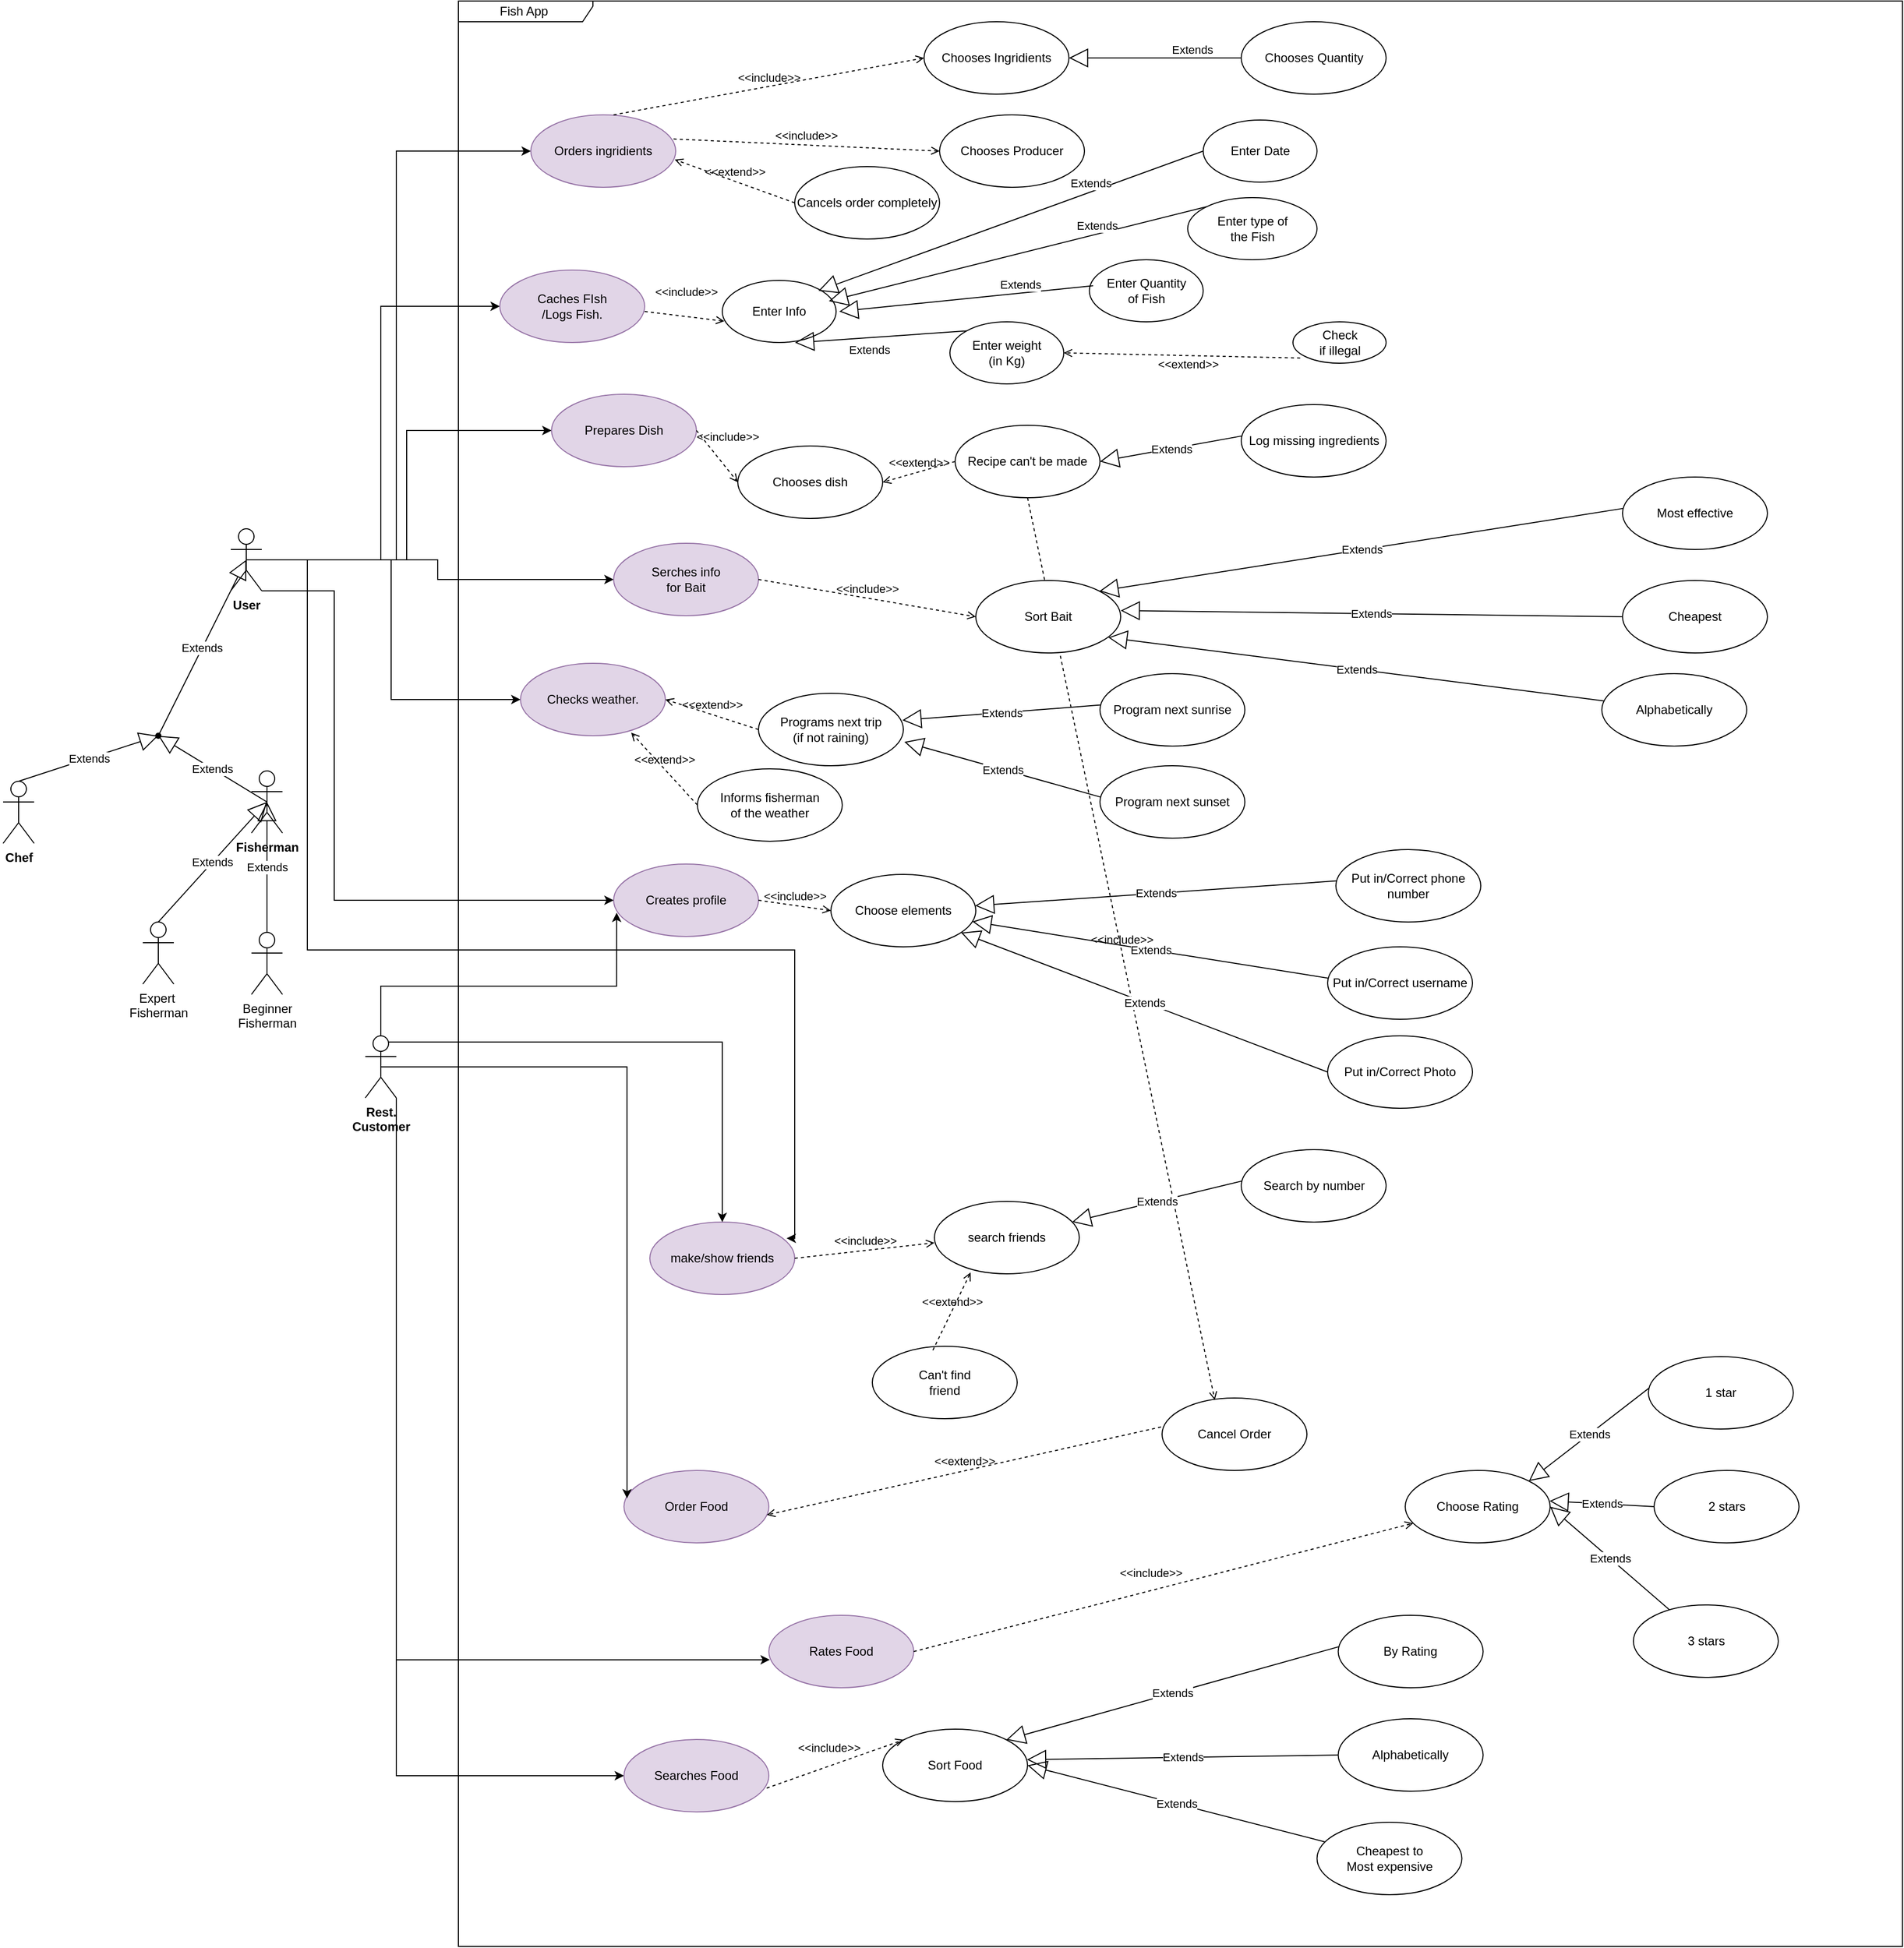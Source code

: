 <mxfile version="26.1.3">
  <diagram name="Page-1" id="aWUXcd9DG55_SVHLmrhw">
    <mxGraphModel dx="2332" dy="1776" grid="1" gridSize="10" guides="1" tooltips="1" connect="1" arrows="1" fold="1" page="1" pageScale="1" pageWidth="850" pageHeight="1100" math="0" shadow="0">
      <root>
        <mxCell id="0" />
        <mxCell id="1" parent="0" />
        <mxCell id="ez_9y8IXUy5wVjMBMklD-14" style="edgeStyle=orthogonalEdgeStyle;rounded=0;orthogonalLoop=1;jettySize=auto;html=1;exitX=0.5;exitY=0.5;exitDx=0;exitDy=0;exitPerimeter=0;entryX=0;entryY=0.5;entryDx=0;entryDy=0;" parent="1" source="ez_9y8IXUy5wVjMBMklD-1" target="ez_9y8IXUy5wVjMBMklD-13" edge="1">
          <mxGeometry relative="1" as="geometry" />
        </mxCell>
        <mxCell id="ez_9y8IXUy5wVjMBMklD-29" style="edgeStyle=orthogonalEdgeStyle;rounded=0;orthogonalLoop=1;jettySize=auto;html=1;exitX=0.5;exitY=0.5;exitDx=0;exitDy=0;exitPerimeter=0;entryX=0;entryY=0.5;entryDx=0;entryDy=0;" parent="1" source="ez_9y8IXUy5wVjMBMklD-1" target="ez_9y8IXUy5wVjMBMklD-28" edge="1">
          <mxGeometry relative="1" as="geometry" />
        </mxCell>
        <mxCell id="ez_9y8IXUy5wVjMBMklD-81" style="edgeStyle=orthogonalEdgeStyle;rounded=0;orthogonalLoop=1;jettySize=auto;html=1;exitX=0.5;exitY=0.5;exitDx=0;exitDy=0;exitPerimeter=0;entryX=0;entryY=0.5;entryDx=0;entryDy=0;" parent="1" source="ez_9y8IXUy5wVjMBMklD-1" target="ez_9y8IXUy5wVjMBMklD-80" edge="1">
          <mxGeometry relative="1" as="geometry" />
        </mxCell>
        <object label="&lt;b&gt;User&lt;/b&gt;" id="ez_9y8IXUy5wVjMBMklD-1">
          <mxCell style="shape=umlActor;verticalLabelPosition=bottom;verticalAlign=top;html=1;outlineConnect=0;movable=1;resizable=1;rotatable=1;deletable=1;editable=1;locked=0;connectable=1;" parent="1" vertex="1">
            <mxGeometry x="-50" y="-10" width="30" height="60" as="geometry" />
          </mxCell>
        </object>
        <mxCell id="ez_9y8IXUy5wVjMBMklD-5" value="Fish App&amp;nbsp;" style="shape=umlFrame;whiteSpace=wrap;html=1;pointerEvents=0;width=130;height=20;" parent="1" vertex="1">
          <mxGeometry x="170" y="-520" width="1395.5" height="1880" as="geometry" />
        </mxCell>
        <mxCell id="ez_9y8IXUy5wVjMBMklD-16" style="edgeStyle=orthogonalEdgeStyle;rounded=0;orthogonalLoop=1;jettySize=auto;html=1;entryX=0;entryY=0.5;entryDx=0;entryDy=0;exitX=0.5;exitY=0.5;exitDx=0;exitDy=0;exitPerimeter=0;" parent="1" source="ez_9y8IXUy5wVjMBMklD-1" target="ez_9y8IXUy5wVjMBMklD-15" edge="1">
          <mxGeometry relative="1" as="geometry">
            <mxPoint x="40" y="280" as="sourcePoint" />
          </mxGeometry>
        </mxCell>
        <mxCell id="ez_9y8IXUy5wVjMBMklD-31" style="edgeStyle=orthogonalEdgeStyle;rounded=0;orthogonalLoop=1;jettySize=auto;html=1;exitX=1;exitY=1;exitDx=0;exitDy=0;exitPerimeter=0;entryX=0;entryY=0.5;entryDx=0;entryDy=0;" parent="1" source="ez_9y8IXUy5wVjMBMklD-8" target="ez_9y8IXUy5wVjMBMklD-30" edge="1">
          <mxGeometry relative="1" as="geometry" />
        </mxCell>
        <object label="&lt;b&gt;Rest.&lt;br&gt;Customer&lt;/b&gt;" id="ez_9y8IXUy5wVjMBMklD-8">
          <mxCell style="shape=umlActor;verticalLabelPosition=bottom;verticalAlign=top;html=1;outlineConnect=0;movable=1;resizable=1;rotatable=1;deletable=1;editable=1;locked=0;connectable=1;" parent="1" vertex="1">
            <mxGeometry x="80" y="480" width="30" height="60" as="geometry" />
          </mxCell>
        </object>
        <mxCell id="ez_9y8IXUy5wVjMBMklD-13" value="Caches FIsh&lt;br&gt;/Logs Fish." style="ellipse;whiteSpace=wrap;html=1;fillColor=#e1d5e7;strokeColor=#9673a6;" parent="1" vertex="1">
          <mxGeometry x="210" y="-260" width="140" height="70" as="geometry" />
        </mxCell>
        <mxCell id="ez_9y8IXUy5wVjMBMklD-15" value="Prepares Dish" style="ellipse;whiteSpace=wrap;html=1;fillColor=#e1d5e7;strokeColor=#9673a6;" parent="1" vertex="1">
          <mxGeometry x="260" y="-140" width="140" height="70" as="geometry" />
        </mxCell>
        <mxCell id="ez_9y8IXUy5wVjMBMklD-17" value="Order Food" style="ellipse;whiteSpace=wrap;html=1;fillColor=#e1d5e7;strokeColor=#9673a6;" parent="1" vertex="1">
          <mxGeometry x="330" y="900" width="140" height="70" as="geometry" />
        </mxCell>
        <mxCell id="ez_9y8IXUy5wVjMBMklD-18" style="edgeStyle=orthogonalEdgeStyle;rounded=0;orthogonalLoop=1;jettySize=auto;html=1;entryX=0.021;entryY=0.386;entryDx=0;entryDy=0;entryPerimeter=0;exitX=0.5;exitY=0.5;exitDx=0;exitDy=0;exitPerimeter=0;" parent="1" source="ez_9y8IXUy5wVjMBMklD-8" target="ez_9y8IXUy5wVjMBMklD-17" edge="1">
          <mxGeometry relative="1" as="geometry" />
        </mxCell>
        <mxCell id="ez_9y8IXUy5wVjMBMklD-20" value="Rates Food" style="ellipse;whiteSpace=wrap;html=1;fillColor=#e1d5e7;strokeColor=#9673a6;" parent="1" vertex="1">
          <mxGeometry x="470" y="1040" width="140" height="70" as="geometry" />
        </mxCell>
        <mxCell id="ez_9y8IXUy5wVjMBMklD-21" style="edgeStyle=orthogonalEdgeStyle;rounded=0;orthogonalLoop=1;jettySize=auto;html=1;exitX=1;exitY=1;exitDx=0;exitDy=0;exitPerimeter=0;entryX=0.007;entryY=0.614;entryDx=0;entryDy=0;entryPerimeter=0;" parent="1" source="ez_9y8IXUy5wVjMBMklD-8" target="ez_9y8IXUy5wVjMBMklD-20" edge="1">
          <mxGeometry relative="1" as="geometry" />
        </mxCell>
        <mxCell id="ez_9y8IXUy5wVjMBMklD-28" value="Checks weather." style="ellipse;whiteSpace=wrap;html=1;fillColor=#e1d5e7;strokeColor=#9673a6;" parent="1" vertex="1">
          <mxGeometry x="230" y="120" width="140" height="70" as="geometry" />
        </mxCell>
        <mxCell id="ez_9y8IXUy5wVjMBMklD-30" value="Searches Food" style="ellipse;whiteSpace=wrap;html=1;fillColor=#e1d5e7;strokeColor=#9673a6;" parent="1" vertex="1">
          <mxGeometry x="330" y="1160" width="140" height="70" as="geometry" />
        </mxCell>
        <mxCell id="ez_9y8IXUy5wVjMBMklD-34" value="Cancel Order" style="ellipse;whiteSpace=wrap;html=1;" parent="1" vertex="1">
          <mxGeometry x="850" y="830" width="140" height="70" as="geometry" />
        </mxCell>
        <mxCell id="ez_9y8IXUy5wVjMBMklD-48" value="By Rating" style="ellipse;whiteSpace=wrap;html=1;" parent="1" vertex="1">
          <mxGeometry x="1020.25" y="1040" width="140" height="70" as="geometry" />
        </mxCell>
        <mxCell id="ez_9y8IXUy5wVjMBMklD-49" value="Alphabetically" style="ellipse;whiteSpace=wrap;html=1;" parent="1" vertex="1">
          <mxGeometry x="1020.25" y="1140" width="140" height="70" as="geometry" />
        </mxCell>
        <mxCell id="ez_9y8IXUy5wVjMBMklD-50" value="Cheapest to&lt;br&gt;Most expensive" style="ellipse;whiteSpace=wrap;html=1;" parent="1" vertex="1">
          <mxGeometry x="999.75" y="1240" width="140" height="70" as="geometry" />
        </mxCell>
        <mxCell id="ez_9y8IXUy5wVjMBMklD-80" value="Serches info&lt;br&gt;for Bait" style="ellipse;whiteSpace=wrap;html=1;fillColor=#e1d5e7;strokeColor=#9673a6;" parent="1" vertex="1">
          <mxGeometry x="320" y="4" width="140" height="70" as="geometry" />
        </mxCell>
        <object label="&lt;b&gt;Chef&lt;/b&gt;" id="ez_9y8IXUy5wVjMBMklD-121">
          <mxCell style="shape=umlActor;verticalLabelPosition=bottom;verticalAlign=top;html=1;outlineConnect=0;movable=1;resizable=1;rotatable=1;deletable=1;editable=1;locked=0;connectable=1;" parent="1" vertex="1">
            <mxGeometry x="-270" y="234" width="30" height="60" as="geometry" />
          </mxCell>
        </object>
        <object label="&lt;b&gt;Fisherman&lt;/b&gt;" id="ez_9y8IXUy5wVjMBMklD-122">
          <mxCell style="shape=umlActor;verticalLabelPosition=bottom;verticalAlign=top;html=1;outlineConnect=0;movable=1;resizable=1;rotatable=1;deletable=1;editable=1;locked=0;connectable=1;" parent="1" vertex="1">
            <mxGeometry x="-30" y="224" width="30" height="60" as="geometry" />
          </mxCell>
        </object>
        <mxCell id="mqHruLJRzrLuczPYelR6-5" value="" style="shape=waypoint;sketch=0;fillStyle=solid;size=6;pointerEvents=1;points=[];fillColor=none;resizable=0;rotatable=0;perimeter=centerPerimeter;snapToPoint=1;" parent="1" vertex="1">
          <mxGeometry x="-130" y="180" width="20" height="20" as="geometry" />
        </mxCell>
        <mxCell id="mqHruLJRzrLuczPYelR6-11" value="Sort Food" style="ellipse;whiteSpace=wrap;html=1;" parent="1" vertex="1">
          <mxGeometry x="580" y="1150" width="140" height="70" as="geometry" />
        </mxCell>
        <mxCell id="mqHruLJRzrLuczPYelR6-15" value="Extends" style="endArrow=block;endSize=16;endFill=0;html=1;rounded=0;exitX=0.5;exitY=0;exitDx=0;exitDy=0;exitPerimeter=0;entryX=0.433;entryY=0.725;entryDx=0;entryDy=0;entryPerimeter=0;" parent="1" source="ez_9y8IXUy5wVjMBMklD-121" target="mqHruLJRzrLuczPYelR6-5" edge="1">
          <mxGeometry width="160" relative="1" as="geometry">
            <mxPoint x="30" y="200" as="sourcePoint" />
            <mxPoint x="190" y="200" as="targetPoint" />
          </mxGeometry>
        </mxCell>
        <mxCell id="mqHruLJRzrLuczPYelR6-16" value="Extends" style="endArrow=block;endSize=16;endFill=0;html=1;rounded=0;exitX=0.5;exitY=0.5;exitDx=0;exitDy=0;exitPerimeter=0;entryX=0.892;entryY=0.558;entryDx=0;entryDy=0;entryPerimeter=0;" parent="1" source="ez_9y8IXUy5wVjMBMklD-122" target="mqHruLJRzrLuczPYelR6-5" edge="1">
          <mxGeometry width="160" relative="1" as="geometry">
            <mxPoint x="-105" y="314" as="sourcePoint" />
            <mxPoint x="-110" y="200" as="targetPoint" />
          </mxGeometry>
        </mxCell>
        <mxCell id="mqHruLJRzrLuczPYelR6-17" value="Extends" style="endArrow=block;endSize=16;endFill=0;html=1;rounded=0;entryX=0.5;entryY=0.5;entryDx=0;entryDy=0;entryPerimeter=0;" parent="1" target="ez_9y8IXUy5wVjMBMklD-1" edge="1">
          <mxGeometry width="160" relative="1" as="geometry">
            <mxPoint x="-120" y="190" as="sourcePoint" />
            <mxPoint x="-100" y="210" as="targetPoint" />
          </mxGeometry>
        </mxCell>
        <mxCell id="mqHruLJRzrLuczPYelR6-19" value="Extends" style="endArrow=block;endSize=16;endFill=0;html=1;rounded=0;entryX=1;entryY=0.5;entryDx=0;entryDy=0;" parent="1" source="ez_9y8IXUy5wVjMBMklD-50" target="mqHruLJRzrLuczPYelR6-11" edge="1">
          <mxGeometry width="160" relative="1" as="geometry">
            <mxPoint x="702.5" y="988" as="sourcePoint" />
            <mxPoint x="697.5" y="874" as="targetPoint" />
          </mxGeometry>
        </mxCell>
        <mxCell id="mqHruLJRzrLuczPYelR6-21" value="Extends" style="endArrow=block;endSize=16;endFill=0;html=1;rounded=0;entryX=0.996;entryY=0.421;entryDx=0;entryDy=0;entryPerimeter=0;exitX=0;exitY=0.5;exitDx=0;exitDy=0;" parent="1" source="ez_9y8IXUy5wVjMBMklD-49" target="mqHruLJRzrLuczPYelR6-11" edge="1">
          <mxGeometry width="160" relative="1" as="geometry">
            <mxPoint x="720" y="914" as="sourcePoint" />
            <mxPoint x="880" y="914" as="targetPoint" />
          </mxGeometry>
        </mxCell>
        <mxCell id="mqHruLJRzrLuczPYelR6-22" value="Extends" style="endArrow=block;endSize=16;endFill=0;html=1;rounded=0;exitX=0.005;exitY=0.433;exitDx=0;exitDy=0;exitPerimeter=0;entryX=1;entryY=0;entryDx=0;entryDy=0;" parent="1" source="ez_9y8IXUy5wVjMBMklD-48" target="mqHruLJRzrLuczPYelR6-11" edge="1">
          <mxGeometry width="160" relative="1" as="geometry">
            <mxPoint x="720" y="894" as="sourcePoint" />
            <mxPoint x="880" y="894" as="targetPoint" />
          </mxGeometry>
        </mxCell>
        <mxCell id="mqHruLJRzrLuczPYelR6-26" value="&amp;lt;&amp;lt;include&amp;gt;&amp;gt;" style="html=1;verticalAlign=bottom;labelBackgroundColor=none;endArrow=open;endFill=0;dashed=1;rounded=0;entryX=0;entryY=0;entryDx=0;entryDy=0;exitX=0.985;exitY=0.671;exitDx=0;exitDy=0;exitPerimeter=0;" parent="1" source="ez_9y8IXUy5wVjMBMklD-30" target="mqHruLJRzrLuczPYelR6-11" edge="1">
          <mxGeometry x="-0.044" y="8" width="160" relative="1" as="geometry">
            <mxPoint x="390" y="834" as="sourcePoint" />
            <mxPoint x="550" y="834" as="targetPoint" />
            <mxPoint as="offset" />
          </mxGeometry>
        </mxCell>
        <mxCell id="mqHruLJRzrLuczPYelR6-28" value="1 star" style="ellipse;whiteSpace=wrap;html=1;" parent="1" vertex="1">
          <mxGeometry x="1320" y="790" width="140" height="70" as="geometry" />
        </mxCell>
        <mxCell id="mqHruLJRzrLuczPYelR6-29" value="2 stars" style="ellipse;whiteSpace=wrap;html=1;" parent="1" vertex="1">
          <mxGeometry x="1325.5" y="900" width="140" height="70" as="geometry" />
        </mxCell>
        <mxCell id="mqHruLJRzrLuczPYelR6-30" value="3 stars" style="ellipse;whiteSpace=wrap;html=1;" parent="1" vertex="1">
          <mxGeometry x="1305.5" y="1030" width="140" height="70" as="geometry" />
        </mxCell>
        <mxCell id="mqHruLJRzrLuczPYelR6-31" value="Choose Rating" style="ellipse;whiteSpace=wrap;html=1;" parent="1" vertex="1">
          <mxGeometry x="1085" y="900" width="140" height="70" as="geometry" />
        </mxCell>
        <mxCell id="mqHruLJRzrLuczPYelR6-32" value="Extends" style="endArrow=block;endSize=16;endFill=0;html=1;rounded=0;entryX=1;entryY=0.5;entryDx=0;entryDy=0;" parent="1" source="mqHruLJRzrLuczPYelR6-30" target="mqHruLJRzrLuczPYelR6-31" edge="1">
          <mxGeometry width="160" relative="1" as="geometry">
            <mxPoint x="1207.5" y="1074" as="sourcePoint" />
            <mxPoint x="1202.5" y="960" as="targetPoint" />
          </mxGeometry>
        </mxCell>
        <mxCell id="mqHruLJRzrLuczPYelR6-33" value="Extends" style="endArrow=block;endSize=16;endFill=0;html=1;rounded=0;entryX=0.996;entryY=0.421;entryDx=0;entryDy=0;entryPerimeter=0;exitX=0;exitY=0.5;exitDx=0;exitDy=0;" parent="1" source="mqHruLJRzrLuczPYelR6-29" target="mqHruLJRzrLuczPYelR6-31" edge="1">
          <mxGeometry width="160" relative="1" as="geometry">
            <mxPoint x="1225" y="1000" as="sourcePoint" />
            <mxPoint x="1385" y="1000" as="targetPoint" />
          </mxGeometry>
        </mxCell>
        <mxCell id="mqHruLJRzrLuczPYelR6-34" value="Extends" style="endArrow=block;endSize=16;endFill=0;html=1;rounded=0;exitX=0.005;exitY=0.433;exitDx=0;exitDy=0;exitPerimeter=0;entryX=1;entryY=0;entryDx=0;entryDy=0;" parent="1" source="mqHruLJRzrLuczPYelR6-28" target="mqHruLJRzrLuczPYelR6-31" edge="1">
          <mxGeometry width="160" relative="1" as="geometry">
            <mxPoint x="1270" y="704" as="sourcePoint" />
            <mxPoint x="1430" y="704" as="targetPoint" />
          </mxGeometry>
        </mxCell>
        <mxCell id="mqHruLJRzrLuczPYelR6-36" value="&amp;lt;&amp;lt;include&amp;gt;&amp;gt;" style="html=1;verticalAlign=bottom;labelBackgroundColor=none;endArrow=open;endFill=0;dashed=1;rounded=0;exitX=1;exitY=0.5;exitDx=0;exitDy=0;" parent="1" source="ez_9y8IXUy5wVjMBMklD-20" target="mqHruLJRzrLuczPYelR6-31" edge="1">
          <mxGeometry x="-0.044" y="8" width="160" relative="1" as="geometry">
            <mxPoint x="1010" y="644" as="sourcePoint" />
            <mxPoint x="1153" y="727" as="targetPoint" />
            <mxPoint as="offset" />
          </mxGeometry>
        </mxCell>
        <mxCell id="mqHruLJRzrLuczPYelR6-37" value="&amp;lt;&amp;lt;extend&amp;gt;&amp;gt;" style="html=1;verticalAlign=bottom;labelBackgroundColor=none;endArrow=open;endFill=0;dashed=1;rounded=0;exitX=-0.007;exitY=0.4;exitDx=0;exitDy=0;exitPerimeter=0;entryX=0.986;entryY=0.614;entryDx=0;entryDy=0;entryPerimeter=0;" parent="1" source="ez_9y8IXUy5wVjMBMklD-34" target="ez_9y8IXUy5wVjMBMklD-17" edge="1">
          <mxGeometry width="160" relative="1" as="geometry">
            <mxPoint x="460" y="558.5" as="sourcePoint" />
            <mxPoint x="620" y="558.5" as="targetPoint" />
          </mxGeometry>
        </mxCell>
        <mxCell id="mqHruLJRzrLuczPYelR6-39" value="Recipe can&#39;t be made" style="ellipse;whiteSpace=wrap;html=1;" parent="1" vertex="1">
          <mxGeometry x="650" y="-110" width="140" height="70" as="geometry" />
        </mxCell>
        <mxCell id="mqHruLJRzrLuczPYelR6-40" value="&amp;lt;&amp;lt;extend&amp;gt;&amp;gt;" style="html=1;verticalAlign=bottom;labelBackgroundColor=none;endArrow=open;endFill=0;dashed=1;rounded=0;entryX=1;entryY=0.5;entryDx=0;entryDy=0;exitX=0;exitY=0.5;exitDx=0;exitDy=0;" parent="1" source="mqHruLJRzrLuczPYelR6-39" target="Aiw2MCmzA_RACeRGijV2-4" edge="1">
          <mxGeometry width="160" relative="1" as="geometry">
            <mxPoint x="580.5" y="430" as="sourcePoint" />
            <mxPoint x="470.5" y="250" as="targetPoint" />
          </mxGeometry>
        </mxCell>
        <mxCell id="mqHruLJRzrLuczPYelR6-41" value="Log missing ingredients " style="ellipse;whiteSpace=wrap;html=1;" parent="1" vertex="1">
          <mxGeometry x="926.5" y="-130" width="140" height="70" as="geometry" />
        </mxCell>
        <mxCell id="mqHruLJRzrLuczPYelR6-42" value="Extends" style="endArrow=block;endSize=16;endFill=0;html=1;rounded=0;exitX=0.005;exitY=0.433;exitDx=0;exitDy=0;exitPerimeter=0;entryX=1;entryY=0.5;entryDx=0;entryDy=0;" parent="1" source="mqHruLJRzrLuczPYelR6-41" target="mqHruLJRzrLuczPYelR6-39" edge="1">
          <mxGeometry width="160" relative="1" as="geometry">
            <mxPoint x="731" y="464" as="sourcePoint" />
            <mxPoint x="710" y="394" as="targetPoint" />
          </mxGeometry>
        </mxCell>
        <mxCell id="mqHruLJRzrLuczPYelR6-43" value="&amp;lt;&amp;lt;include&amp;gt;&amp;gt;" style="html=1;verticalAlign=bottom;labelBackgroundColor=none;endArrow=open;endFill=0;dashed=1;rounded=0;exitX=0.5;exitY=1;exitDx=0;exitDy=0;entryX=0.364;entryY=0.029;entryDx=0;entryDy=0;entryPerimeter=0;" parent="1" source="mqHruLJRzrLuczPYelR6-39" target="ez_9y8IXUy5wVjMBMklD-34" edge="1">
          <mxGeometry width="160" relative="1" as="geometry">
            <mxPoint x="510" y="460" as="sourcePoint" />
            <mxPoint x="670" y="460" as="targetPoint" />
          </mxGeometry>
        </mxCell>
        <mxCell id="mqHruLJRzrLuczPYelR6-44" value="Most effective" style="ellipse;whiteSpace=wrap;html=1;" parent="1" vertex="1">
          <mxGeometry x="1295" y="-60" width="140" height="70" as="geometry" />
        </mxCell>
        <mxCell id="mqHruLJRzrLuczPYelR6-45" value="Cheapest" style="ellipse;whiteSpace=wrap;html=1;" parent="1" vertex="1">
          <mxGeometry x="1295" y="40" width="140" height="70" as="geometry" />
        </mxCell>
        <mxCell id="mqHruLJRzrLuczPYelR6-46" value="Alphabetically" style="ellipse;whiteSpace=wrap;html=1;" parent="1" vertex="1">
          <mxGeometry x="1275" y="130" width="140" height="70" as="geometry" />
        </mxCell>
        <mxCell id="mqHruLJRzrLuczPYelR6-47" value="Sort Bait" style="ellipse;whiteSpace=wrap;html=1;" parent="1" vertex="1">
          <mxGeometry x="670" y="40" width="140" height="70" as="geometry" />
        </mxCell>
        <mxCell id="mqHruLJRzrLuczPYelR6-48" value="Extends" style="endArrow=block;endSize=16;endFill=0;html=1;rounded=0;entryX=0.914;entryY=0.786;entryDx=0;entryDy=0;entryPerimeter=0;" parent="1" source="mqHruLJRzrLuczPYelR6-46" target="mqHruLJRzrLuczPYelR6-47" edge="1">
          <mxGeometry width="160" relative="1" as="geometry">
            <mxPoint x="992.5" y="278" as="sourcePoint" />
            <mxPoint x="987.5" y="164" as="targetPoint" />
          </mxGeometry>
        </mxCell>
        <mxCell id="mqHruLJRzrLuczPYelR6-49" value="Extends" style="endArrow=block;endSize=16;endFill=0;html=1;rounded=0;entryX=0.996;entryY=0.421;entryDx=0;entryDy=0;entryPerimeter=0;exitX=0;exitY=0.5;exitDx=0;exitDy=0;" parent="1" source="mqHruLJRzrLuczPYelR6-45" target="mqHruLJRzrLuczPYelR6-47" edge="1">
          <mxGeometry width="160" relative="1" as="geometry">
            <mxPoint x="1010" y="204" as="sourcePoint" />
            <mxPoint x="1170" y="204" as="targetPoint" />
            <Array as="points">
              <mxPoint x="810" y="69" />
            </Array>
          </mxGeometry>
        </mxCell>
        <mxCell id="mqHruLJRzrLuczPYelR6-50" value="Extends" style="endArrow=block;endSize=16;endFill=0;html=1;rounded=0;exitX=0.005;exitY=0.433;exitDx=0;exitDy=0;exitPerimeter=0;entryX=1;entryY=0;entryDx=0;entryDy=0;" parent="1" source="mqHruLJRzrLuczPYelR6-44" target="mqHruLJRzrLuczPYelR6-47" edge="1">
          <mxGeometry width="160" relative="1" as="geometry">
            <mxPoint x="1010" y="184" as="sourcePoint" />
            <mxPoint x="1170" y="184" as="targetPoint" />
            <Array as="points" />
          </mxGeometry>
        </mxCell>
        <mxCell id="mqHruLJRzrLuczPYelR6-51" value="&amp;lt;&amp;lt;include&amp;gt;&amp;gt;" style="html=1;verticalAlign=bottom;labelBackgroundColor=none;endArrow=open;endFill=0;dashed=1;rounded=0;exitX=1;exitY=0.5;exitDx=0;exitDy=0;entryX=0;entryY=0.5;entryDx=0;entryDy=0;" parent="1" source="ez_9y8IXUy5wVjMBMklD-80" target="mqHruLJRzrLuczPYelR6-47" edge="1">
          <mxGeometry width="160" relative="1" as="geometry">
            <mxPoint x="830" y="230" as="sourcePoint" />
            <mxPoint x="990" y="230" as="targetPoint" />
          </mxGeometry>
        </mxCell>
        <mxCell id="mqHruLJRzrLuczPYelR6-53" value="&lt;div&gt;Expert&amp;nbsp;&lt;/div&gt;&lt;div&gt;Fisherman&lt;/div&gt;" style="shape=umlActor;verticalLabelPosition=bottom;verticalAlign=top;html=1;" parent="1" vertex="1">
          <mxGeometry x="-135" y="370" width="30" height="60" as="geometry" />
        </mxCell>
        <mxCell id="mqHruLJRzrLuczPYelR6-54" value="&lt;div&gt;Beginner&lt;/div&gt;&lt;div&gt;Fisherman&lt;/div&gt;" style="shape=umlActor;verticalLabelPosition=bottom;verticalAlign=top;html=1;" parent="1" vertex="1">
          <mxGeometry x="-30" y="380" width="30" height="60" as="geometry" />
        </mxCell>
        <mxCell id="mqHruLJRzrLuczPYelR6-57" value="Extends" style="endArrow=block;endSize=16;endFill=0;html=1;rounded=0;exitX=0.5;exitY=0;exitDx=0;exitDy=0;exitPerimeter=0;entryX=0.5;entryY=0.5;entryDx=0;entryDy=0;entryPerimeter=0;" parent="1" source="mqHruLJRzrLuczPYelR6-53" target="ez_9y8IXUy5wVjMBMklD-122" edge="1">
          <mxGeometry width="160" relative="1" as="geometry">
            <mxPoint x="842" y="324" as="sourcePoint" />
            <mxPoint x="760" y="295" as="targetPoint" />
          </mxGeometry>
        </mxCell>
        <mxCell id="mqHruLJRzrLuczPYelR6-58" value="Extends" style="endArrow=block;endSize=16;endFill=0;html=1;rounded=0;exitX=0.5;exitY=0;exitDx=0;exitDy=0;exitPerimeter=0;entryX=0.5;entryY=0.5;entryDx=0;entryDy=0;entryPerimeter=0;" parent="1" source="mqHruLJRzrLuczPYelR6-54" target="ez_9y8IXUy5wVjMBMklD-122" edge="1">
          <mxGeometry width="160" relative="1" as="geometry">
            <mxPoint x="-110" y="380" as="sourcePoint" />
            <mxPoint x="-5" y="264" as="targetPoint" />
          </mxGeometry>
        </mxCell>
        <mxCell id="mqHruLJRzrLuczPYelR6-60" value="&lt;div&gt;Creates profile&lt;/div&gt;" style="ellipse;whiteSpace=wrap;html=1;fillColor=#e1d5e7;strokeColor=#9673a6;" parent="1" vertex="1">
          <mxGeometry x="320" y="314" width="140" height="70" as="geometry" />
        </mxCell>
        <mxCell id="mqHruLJRzrLuczPYelR6-61" style="edgeStyle=orthogonalEdgeStyle;rounded=0;orthogonalLoop=1;jettySize=auto;html=1;entryX=0;entryY=0.5;entryDx=0;entryDy=0;exitX=1;exitY=1;exitDx=0;exitDy=0;exitPerimeter=0;" parent="1" source="ez_9y8IXUy5wVjMBMklD-1" target="mqHruLJRzrLuczPYelR6-60" edge="1">
          <mxGeometry relative="1" as="geometry">
            <mxPoint x="-25" y="30" as="sourcePoint" />
            <mxPoint x="320" y="295" as="targetPoint" />
            <Array as="points">
              <mxPoint x="50" y="50" />
              <mxPoint x="50" y="349" />
            </Array>
          </mxGeometry>
        </mxCell>
        <mxCell id="mqHruLJRzrLuczPYelR6-62" style="edgeStyle=orthogonalEdgeStyle;rounded=0;orthogonalLoop=1;jettySize=auto;html=1;entryX=0.021;entryY=0.671;entryDx=0;entryDy=0;exitX=0.5;exitY=0;exitDx=0;exitDy=0;exitPerimeter=0;entryPerimeter=0;fontStyle=1" parent="1" source="ez_9y8IXUy5wVjMBMklD-8" target="mqHruLJRzrLuczPYelR6-60" edge="1">
          <mxGeometry relative="1" as="geometry">
            <mxPoint x="140" y="380" as="sourcePoint" />
            <mxPoint x="330" y="305" as="targetPoint" />
          </mxGeometry>
        </mxCell>
        <mxCell id="mqHruLJRzrLuczPYelR6-63" value="Put in/Correct username" style="ellipse;whiteSpace=wrap;html=1;" parent="1" vertex="1">
          <mxGeometry x="1010" y="394" width="140" height="70" as="geometry" />
        </mxCell>
        <mxCell id="mqHruLJRzrLuczPYelR6-64" value="Put in/Correct Photo" style="ellipse;whiteSpace=wrap;html=1;" parent="1" vertex="1">
          <mxGeometry x="1010" y="480" width="140" height="70" as="geometry" />
        </mxCell>
        <mxCell id="mqHruLJRzrLuczPYelR6-65" value="Extends" style="endArrow=block;endSize=16;endFill=0;html=1;rounded=0;exitX=0;exitY=0.5;exitDx=0;exitDy=0;" parent="1" source="mqHruLJRzrLuczPYelR6-64" target="mqHruLJRzrLuczPYelR6-68" edge="1">
          <mxGeometry width="160" relative="1" as="geometry">
            <mxPoint x="771.5" y="534" as="sourcePoint" />
            <mxPoint x="801" y="474" as="targetPoint" />
          </mxGeometry>
        </mxCell>
        <mxCell id="mqHruLJRzrLuczPYelR6-66" value="Extends" style="endArrow=block;endSize=16;endFill=0;html=1;rounded=0;exitX=0.005;exitY=0.433;exitDx=0;exitDy=0;exitPerimeter=0;" parent="1" source="mqHruLJRzrLuczPYelR6-63" target="mqHruLJRzrLuczPYelR6-68" edge="1">
          <mxGeometry width="160" relative="1" as="geometry">
            <mxPoint x="500.75" y="544" as="sourcePoint" />
            <mxPoint x="810.5" y="384" as="targetPoint" />
          </mxGeometry>
        </mxCell>
        <mxCell id="mqHruLJRzrLuczPYelR6-68" value="Choose elements" style="ellipse;whiteSpace=wrap;html=1;" parent="1" vertex="1">
          <mxGeometry x="530" y="324" width="140" height="70" as="geometry" />
        </mxCell>
        <mxCell id="mqHruLJRzrLuczPYelR6-69" value="&amp;lt;&amp;lt;include&amp;gt;&amp;gt;" style="html=1;verticalAlign=bottom;labelBackgroundColor=none;endArrow=open;endFill=0;dashed=1;rounded=0;exitX=1;exitY=0.5;exitDx=0;exitDy=0;entryX=0;entryY=0.5;entryDx=0;entryDy=0;" parent="1" source="mqHruLJRzrLuczPYelR6-60" target="mqHruLJRzrLuczPYelR6-68" edge="1">
          <mxGeometry width="160" relative="1" as="geometry">
            <mxPoint x="400" y="394" as="sourcePoint" />
            <mxPoint x="560" y="394" as="targetPoint" />
          </mxGeometry>
        </mxCell>
        <mxCell id="mqHruLJRzrLuczPYelR6-70" value="Put in/Correct phone number" style="ellipse;whiteSpace=wrap;html=1;" parent="1" vertex="1">
          <mxGeometry x="1018" y="300" width="140" height="70" as="geometry" />
        </mxCell>
        <mxCell id="mqHruLJRzrLuczPYelR6-71" value="Extends" style="endArrow=block;endSize=16;endFill=0;html=1;rounded=0;exitX=0.005;exitY=0.433;exitDx=0;exitDy=0;exitPerimeter=0;" parent="1" source="mqHruLJRzrLuczPYelR6-70" target="mqHruLJRzrLuczPYelR6-68" edge="1">
          <mxGeometry width="160" relative="1" as="geometry">
            <mxPoint x="500.75" y="330" as="sourcePoint" />
            <mxPoint x="670" y="146" as="targetPoint" />
          </mxGeometry>
        </mxCell>
        <mxCell id="d70hiehiens7spyheg7w-2" value="&lt;div&gt;Programs next trip&lt;/div&gt;&lt;div&gt;(if not raining)&lt;/div&gt;" style="ellipse;whiteSpace=wrap;html=1;" parent="1" vertex="1">
          <mxGeometry x="460" y="149" width="140" height="70" as="geometry" />
        </mxCell>
        <mxCell id="d70hiehiens7spyheg7w-3" value="&amp;lt;&amp;lt;extend&amp;gt;&amp;gt;" style="html=1;verticalAlign=bottom;labelBackgroundColor=none;endArrow=open;endFill=0;dashed=1;rounded=0;exitX=0;exitY=0.5;exitDx=0;exitDy=0;entryX=1;entryY=0.5;entryDx=0;entryDy=0;" parent="1" source="d70hiehiens7spyheg7w-2" target="ez_9y8IXUy5wVjMBMklD-28" edge="1">
          <mxGeometry width="160" relative="1" as="geometry">
            <mxPoint x="550" y="300" as="sourcePoint" />
            <mxPoint x="710" y="300" as="targetPoint" />
          </mxGeometry>
        </mxCell>
        <mxCell id="d70hiehiens7spyheg7w-4" value="Program next sunset" style="ellipse;whiteSpace=wrap;html=1;" parent="1" vertex="1">
          <mxGeometry x="790" y="219" width="140" height="70" as="geometry" />
        </mxCell>
        <mxCell id="d70hiehiens7spyheg7w-5" value="Extends" style="endArrow=block;endSize=16;endFill=0;html=1;rounded=0;exitX=0.005;exitY=0.433;exitDx=0;exitDy=0;exitPerimeter=0;entryX=1.007;entryY=0.671;entryDx=0;entryDy=0;entryPerimeter=0;" parent="1" source="d70hiehiens7spyheg7w-4" target="d70hiehiens7spyheg7w-2" edge="1">
          <mxGeometry width="160" relative="1" as="geometry">
            <mxPoint x="449.75" y="364" as="sourcePoint" />
            <mxPoint x="618" y="184" as="targetPoint" />
          </mxGeometry>
        </mxCell>
        <mxCell id="d70hiehiens7spyheg7w-6" value="Program next sunrise" style="ellipse;whiteSpace=wrap;html=1;" parent="1" vertex="1">
          <mxGeometry x="790" y="130" width="140" height="70" as="geometry" />
        </mxCell>
        <mxCell id="d70hiehiens7spyheg7w-7" value="Extends" style="endArrow=block;endSize=16;endFill=0;html=1;rounded=0;exitX=0.005;exitY=0.433;exitDx=0;exitDy=0;exitPerimeter=0;entryX=0.993;entryY=0.371;entryDx=0;entryDy=0;entryPerimeter=0;" parent="1" source="d70hiehiens7spyheg7w-6" target="d70hiehiens7spyheg7w-2" edge="1">
          <mxGeometry width="160" relative="1" as="geometry">
            <mxPoint x="449.75" y="150" as="sourcePoint" />
            <mxPoint x="611" y="163" as="targetPoint" />
          </mxGeometry>
        </mxCell>
        <mxCell id="d70hiehiens7spyheg7w-8" value="&lt;div&gt;Informs fisherman&lt;/div&gt;&lt;div&gt;of the weather&lt;/div&gt;" style="ellipse;whiteSpace=wrap;html=1;" parent="1" vertex="1">
          <mxGeometry x="400.96" y="221.97" width="140" height="70" as="geometry" />
        </mxCell>
        <mxCell id="d70hiehiens7spyheg7w-9" value="&amp;lt;&amp;lt;extend&amp;gt;&amp;gt;" style="html=1;verticalAlign=bottom;labelBackgroundColor=none;endArrow=open;endFill=0;dashed=1;rounded=0;exitX=0;exitY=0.5;exitDx=0;exitDy=0;entryX=0.764;entryY=0.957;entryDx=0;entryDy=0;entryPerimeter=0;" parent="1" source="d70hiehiens7spyheg7w-8" target="ez_9y8IXUy5wVjMBMklD-28" edge="1">
          <mxGeometry width="160" relative="1" as="geometry">
            <mxPoint x="490.96" y="372.97" as="sourcePoint" />
            <mxPoint x="320.0" y="180.0" as="targetPoint" />
          </mxGeometry>
        </mxCell>
        <mxCell id="d70hiehiens7spyheg7w-11" value="make/show friends" style="ellipse;whiteSpace=wrap;html=1;fillColor=#e1d5e7;strokeColor=#9673a6;" parent="1" vertex="1">
          <mxGeometry x="355" y="660" width="140" height="70" as="geometry" />
        </mxCell>
        <mxCell id="d70hiehiens7spyheg7w-13" value="&amp;lt;&amp;lt;include&amp;gt;&amp;gt;" style="html=1;verticalAlign=bottom;labelBackgroundColor=none;endArrow=open;endFill=0;dashed=1;rounded=0;exitX=1;exitY=0.5;exitDx=0;exitDy=0;" parent="1" source="d70hiehiens7spyheg7w-11" edge="1">
          <mxGeometry width="160" relative="1" as="geometry">
            <mxPoint x="470" y="680" as="sourcePoint" />
            <mxPoint x="630" y="680" as="targetPoint" />
          </mxGeometry>
        </mxCell>
        <mxCell id="d70hiehiens7spyheg7w-14" value="search friends" style="ellipse;whiteSpace=wrap;html=1;" parent="1" vertex="1">
          <mxGeometry x="630" y="640" width="140" height="70" as="geometry" />
        </mxCell>
        <mxCell id="d70hiehiens7spyheg7w-15" style="edgeStyle=orthogonalEdgeStyle;rounded=0;orthogonalLoop=1;jettySize=auto;html=1;entryX=0.5;entryY=0;entryDx=0;entryDy=0;exitX=0.75;exitY=0.1;exitDx=0;exitDy=0;exitPerimeter=0;" parent="1" source="ez_9y8IXUy5wVjMBMklD-8" target="d70hiehiens7spyheg7w-11" edge="1">
          <mxGeometry relative="1" as="geometry">
            <mxPoint x="175.75" y="490" as="sourcePoint" />
            <mxPoint x="423.75" y="932" as="targetPoint" />
          </mxGeometry>
        </mxCell>
        <mxCell id="d70hiehiens7spyheg7w-16" value="Search by number" style="ellipse;whiteSpace=wrap;html=1;" parent="1" vertex="1">
          <mxGeometry x="926.5" y="590" width="140" height="70" as="geometry" />
        </mxCell>
        <mxCell id="d70hiehiens7spyheg7w-19" value="Extends" style="endArrow=block;endSize=16;endFill=0;html=1;rounded=0;exitX=0.005;exitY=0.433;exitDx=0;exitDy=0;exitPerimeter=0;" parent="1" source="d70hiehiens7spyheg7w-16" target="d70hiehiens7spyheg7w-14" edge="1">
          <mxGeometry width="160" relative="1" as="geometry">
            <mxPoint x="876.5" y="504" as="sourcePoint" />
            <mxPoint x="810.5" y="710" as="targetPoint" />
          </mxGeometry>
        </mxCell>
        <mxCell id="d70hiehiens7spyheg7w-20" value="&lt;div&gt;Can&#39;t find &lt;br&gt;&lt;/div&gt;&lt;div&gt;friend&lt;/div&gt;" style="ellipse;whiteSpace=wrap;html=1;" parent="1" vertex="1">
          <mxGeometry x="570" y="780" width="140" height="70" as="geometry" />
        </mxCell>
        <mxCell id="d70hiehiens7spyheg7w-21" value="&amp;lt;&amp;lt;extend&amp;gt;&amp;gt;" style="html=1;verticalAlign=bottom;labelBackgroundColor=none;endArrow=open;endFill=0;dashed=1;rounded=0;exitX=0.418;exitY=0.055;exitDx=0;exitDy=0;exitPerimeter=0;entryX=0.25;entryY=0.98;entryDx=0;entryDy=0;entryPerimeter=0;" parent="1" source="d70hiehiens7spyheg7w-20" target="d70hiehiens7spyheg7w-14" edge="1">
          <mxGeometry width="160" relative="1" as="geometry">
            <mxPoint x="520" y="720" as="sourcePoint" />
            <mxPoint x="680" y="720" as="targetPoint" />
          </mxGeometry>
        </mxCell>
        <mxCell id="d70hiehiens7spyheg7w-22" style="edgeStyle=orthogonalEdgeStyle;rounded=0;orthogonalLoop=1;jettySize=auto;html=1;exitX=0.5;exitY=0.5;exitDx=0;exitDy=0;exitPerimeter=0;entryX=0;entryY=0.5;entryDx=0;entryDy=0;" parent="1" source="ez_9y8IXUy5wVjMBMklD-1" target="d70hiehiens7spyheg7w-23" edge="1">
          <mxGeometry relative="1" as="geometry">
            <mxPoint x="-20" y="-165" as="sourcePoint" />
            <mxPoint x="225" y="-410" as="targetPoint" />
          </mxGeometry>
        </mxCell>
        <mxCell id="d70hiehiens7spyheg7w-23" value="Orders ingridients" style="ellipse;whiteSpace=wrap;html=1;fillColor=#e1d5e7;strokeColor=#9673a6;" parent="1" vertex="1">
          <mxGeometry x="240" y="-410" width="140" height="70" as="geometry" />
        </mxCell>
        <mxCell id="d70hiehiens7spyheg7w-24" value="Cancels order completely" style="ellipse;whiteSpace=wrap;html=1;" parent="1" vertex="1">
          <mxGeometry x="495" y="-360" width="140" height="70" as="geometry" />
        </mxCell>
        <mxCell id="d70hiehiens7spyheg7w-25" value="&amp;lt;&amp;lt;extend&amp;gt;&amp;gt;" style="html=1;verticalAlign=bottom;labelBackgroundColor=none;endArrow=open;endFill=0;dashed=1;rounded=0;entryX=0.993;entryY=0.618;entryDx=0;entryDy=0;exitX=0;exitY=0.5;exitDx=0;exitDy=0;entryPerimeter=0;" parent="1" source="d70hiehiens7spyheg7w-24" target="d70hiehiens7spyheg7w-23" edge="1">
          <mxGeometry width="160" relative="1" as="geometry">
            <mxPoint x="610" y="80" as="sourcePoint" />
            <mxPoint x="390" y="-355" as="targetPoint" />
          </mxGeometry>
        </mxCell>
        <mxCell id="d70hiehiens7spyheg7w-27" value="Chooses Producer" style="ellipse;whiteSpace=wrap;html=1;" parent="1" vertex="1">
          <mxGeometry x="635" y="-410" width="140" height="70" as="geometry" />
        </mxCell>
        <mxCell id="d70hiehiens7spyheg7w-28" value="Chooses Ingridients" style="ellipse;whiteSpace=wrap;html=1;" parent="1" vertex="1">
          <mxGeometry x="620" y="-500" width="140" height="70" as="geometry" />
        </mxCell>
        <mxCell id="d70hiehiens7spyheg7w-29" value="&amp;lt;&amp;lt;include&amp;gt;&amp;gt;" style="html=1;verticalAlign=bottom;labelBackgroundColor=none;endArrow=open;endFill=0;dashed=1;rounded=0;entryX=0;entryY=0.5;entryDx=0;entryDy=0;exitX=0.571;exitY=0;exitDx=0;exitDy=0;exitPerimeter=0;" parent="1" source="d70hiehiens7spyheg7w-23" target="d70hiehiens7spyheg7w-28" edge="1">
          <mxGeometry width="160" relative="1" as="geometry">
            <mxPoint x="470" y="-230" as="sourcePoint" />
            <mxPoint x="630" y="-230" as="targetPoint" />
          </mxGeometry>
        </mxCell>
        <mxCell id="d70hiehiens7spyheg7w-30" value="&amp;lt;&amp;lt;include&amp;gt;&amp;gt;" style="html=1;verticalAlign=bottom;labelBackgroundColor=none;endArrow=open;endFill=0;dashed=1;rounded=0;entryX=0;entryY=0.5;entryDx=0;entryDy=0;exitX=0.985;exitY=0.333;exitDx=0;exitDy=0;exitPerimeter=0;" parent="1" source="d70hiehiens7spyheg7w-23" target="d70hiehiens7spyheg7w-27" edge="1">
          <mxGeometry width="160" relative="1" as="geometry">
            <mxPoint x="470" y="-230" as="sourcePoint" />
            <mxPoint x="630" y="-230" as="targetPoint" />
          </mxGeometry>
        </mxCell>
        <mxCell id="d70hiehiens7spyheg7w-31" style="edgeStyle=orthogonalEdgeStyle;rounded=0;orthogonalLoop=1;jettySize=auto;html=1;entryX=0.944;entryY=0.224;entryDx=0;entryDy=0;entryPerimeter=0;exitX=0.5;exitY=0.5;exitDx=0;exitDy=0;exitPerimeter=0;" parent="1" source="ez_9y8IXUy5wVjMBMklD-1" target="d70hiehiens7spyheg7w-11" edge="1">
          <mxGeometry relative="1" as="geometry">
            <mxPoint x="70" y="40" as="sourcePoint" />
            <mxPoint x="494.92" y="660.0" as="targetPoint" />
            <Array as="points">
              <mxPoint x="24" y="20" />
              <mxPoint x="24" y="397" />
              <mxPoint x="495" y="397" />
              <mxPoint x="495" y="676" />
            </Array>
          </mxGeometry>
        </mxCell>
        <mxCell id="Aiw2MCmzA_RACeRGijV2-4" value="Chooses dish" style="ellipse;whiteSpace=wrap;html=1;" parent="1" vertex="1">
          <mxGeometry x="440" y="-90" width="140" height="70" as="geometry" />
        </mxCell>
        <mxCell id="Aiw2MCmzA_RACeRGijV2-5" value="&amp;lt;&amp;lt;include&amp;gt;&amp;gt;" style="html=1;verticalAlign=bottom;labelBackgroundColor=none;endArrow=open;endFill=0;dashed=1;rounded=0;exitX=1;exitY=0.5;exitDx=0;exitDy=0;entryX=0;entryY=0.5;entryDx=0;entryDy=0;" parent="1" source="ez_9y8IXUy5wVjMBMklD-15" target="Aiw2MCmzA_RACeRGijV2-4" edge="1">
          <mxGeometry x="-0.049" y="14" width="160" relative="1" as="geometry">
            <mxPoint x="470" y="49" as="sourcePoint" />
            <mxPoint x="680" y="85" as="targetPoint" />
            <mxPoint as="offset" />
          </mxGeometry>
        </mxCell>
        <mxCell id="94mmKuE0Teior1SnlnPN-1" value="Enter Date" style="ellipse;whiteSpace=wrap;html=1;" parent="1" vertex="1">
          <mxGeometry x="889.75" y="-405" width="110" height="60" as="geometry" />
        </mxCell>
        <mxCell id="94mmKuE0Teior1SnlnPN-2" value="Enter type of &lt;br&gt;the Fish" style="ellipse;whiteSpace=wrap;html=1;" parent="1" vertex="1">
          <mxGeometry x="874.75" y="-330" width="125" height="60" as="geometry" />
        </mxCell>
        <mxCell id="94mmKuE0Teior1SnlnPN-3" value="Enter Quantity &lt;br&gt;of Fish" style="ellipse;whiteSpace=wrap;html=1;" parent="1" vertex="1">
          <mxGeometry x="779.75" y="-270" width="110" height="60" as="geometry" />
        </mxCell>
        <mxCell id="94mmKuE0Teior1SnlnPN-7" value="Enter weight&lt;br&gt;(in Kg)" style="ellipse;whiteSpace=wrap;html=1;" parent="1" vertex="1">
          <mxGeometry x="645" y="-210" width="110" height="60" as="geometry" />
        </mxCell>
        <mxCell id="94mmKuE0Teior1SnlnPN-9" value="Check &lt;br&gt;if illegal" style="ellipse;whiteSpace=wrap;html=1;" parent="1" vertex="1">
          <mxGeometry x="976.5" y="-210" width="90" height="40" as="geometry" />
        </mxCell>
        <mxCell id="94mmKuE0Teior1SnlnPN-11" value="Enter Info" style="ellipse;whiteSpace=wrap;html=1;" parent="1" vertex="1">
          <mxGeometry x="425" y="-250" width="110" height="60" as="geometry" />
        </mxCell>
        <mxCell id="94mmKuE0Teior1SnlnPN-12" value="&amp;lt;&amp;lt;include&amp;gt;&amp;gt;" style="html=1;verticalAlign=bottom;labelBackgroundColor=none;endArrow=open;endFill=0;dashed=1;rounded=0;exitX=1;exitY=0.5;exitDx=0;exitDy=0;entryX=0.018;entryY=0.656;entryDx=0;entryDy=0;entryPerimeter=0;" parent="1" target="94mmKuE0Teior1SnlnPN-11" edge="1">
          <mxGeometry x="-0.007" y="15" width="160" relative="1" as="geometry">
            <mxPoint x="350" y="-220" as="sourcePoint" />
            <mxPoint x="390" y="-170" as="targetPoint" />
            <mxPoint as="offset" />
          </mxGeometry>
        </mxCell>
        <mxCell id="94mmKuE0Teior1SnlnPN-13" value="Extends" style="endArrow=block;endSize=16;endFill=0;html=1;rounded=0;exitX=0;exitY=0.5;exitDx=0;exitDy=0;entryX=0.995;entryY=0.364;entryDx=0;entryDy=0;entryPerimeter=0;" parent="1" source="94mmKuE0Teior1SnlnPN-1" edge="1">
          <mxGeometry x="-0.432" y="-8" width="160" relative="1" as="geometry">
            <mxPoint x="682" y="-237" as="sourcePoint" />
            <mxPoint x="518" y="-240" as="targetPoint" />
            <Array as="points" />
            <mxPoint as="offset" />
          </mxGeometry>
        </mxCell>
        <mxCell id="94mmKuE0Teior1SnlnPN-14" value="Extends" style="endArrow=block;endSize=16;endFill=0;html=1;rounded=0;exitX=0;exitY=0;exitDx=0;exitDy=0;entryX=0.995;entryY=0.364;entryDx=0;entryDy=0;entryPerimeter=0;" parent="1" source="94mmKuE0Teior1SnlnPN-2" edge="1">
          <mxGeometry x="-0.432" y="-8" width="160" relative="1" as="geometry">
            <mxPoint x="820" y="-315" as="sourcePoint" />
            <mxPoint x="528" y="-230" as="targetPoint" />
            <Array as="points" />
            <mxPoint as="offset" />
          </mxGeometry>
        </mxCell>
        <mxCell id="94mmKuE0Teior1SnlnPN-15" value="Extends" style="endArrow=block;endSize=16;endFill=0;html=1;rounded=0;exitX=0.033;exitY=0.419;exitDx=0;exitDy=0;entryX=0.995;entryY=0.364;entryDx=0;entryDy=0;entryPerimeter=0;exitPerimeter=0;" parent="1" source="94mmKuE0Teior1SnlnPN-3" edge="1">
          <mxGeometry x="-0.432" y="-8" width="160" relative="1" as="geometry">
            <mxPoint x="830" y="-305" as="sourcePoint" />
            <mxPoint x="538" y="-220" as="targetPoint" />
            <Array as="points" />
            <mxPoint as="offset" />
          </mxGeometry>
        </mxCell>
        <mxCell id="94mmKuE0Teior1SnlnPN-16" value="Extends" style="endArrow=block;endSize=16;endFill=0;html=1;rounded=0;exitX=0;exitY=0;exitDx=0;exitDy=0;entryX=0.639;entryY=1.003;entryDx=0;entryDy=0;entryPerimeter=0;" parent="1" source="94mmKuE0Teior1SnlnPN-7" target="94mmKuE0Teior1SnlnPN-11" edge="1">
          <mxGeometry x="0.147" y="12" width="160" relative="1" as="geometry">
            <mxPoint x="674" y="-205" as="sourcePoint" />
            <mxPoint x="548" y="-210" as="targetPoint" />
            <Array as="points" />
            <mxPoint as="offset" />
          </mxGeometry>
        </mxCell>
        <mxCell id="94mmKuE0Teior1SnlnPN-17" value="&amp;lt;&amp;lt;extend&amp;gt;&amp;gt;" style="html=1;verticalAlign=bottom;labelBackgroundColor=none;endArrow=open;endFill=0;dashed=1;rounded=0;entryX=1;entryY=0.5;entryDx=0;entryDy=0;exitX=0.078;exitY=0.875;exitDx=0;exitDy=0;exitPerimeter=0;" parent="1" source="94mmKuE0Teior1SnlnPN-9" target="94mmKuE0Teior1SnlnPN-7" edge="1">
          <mxGeometry x="-0.056" y="17" width="160" relative="1" as="geometry">
            <mxPoint x="725" y="-170" as="sourcePoint" />
            <mxPoint x="655" y="-150" as="targetPoint" />
            <mxPoint as="offset" />
          </mxGeometry>
        </mxCell>
        <mxCell id="M9Opp2l1FzuZbtuMcGzQ-1" value="Chooses Quantity" style="ellipse;whiteSpace=wrap;html=1;" vertex="1" parent="1">
          <mxGeometry x="926.5" y="-500" width="140" height="70" as="geometry" />
        </mxCell>
        <mxCell id="M9Opp2l1FzuZbtuMcGzQ-2" value="Extends" style="endArrow=block;endSize=16;endFill=0;html=1;rounded=0;exitX=0;exitY=0.5;exitDx=0;exitDy=0;entryX=1;entryY=0.5;entryDx=0;entryDy=0;" edge="1" parent="1" source="M9Opp2l1FzuZbtuMcGzQ-1" target="d70hiehiens7spyheg7w-28">
          <mxGeometry x="-0.432" y="-8" width="160" relative="1" as="geometry">
            <mxPoint x="900" y="-365" as="sourcePoint" />
            <mxPoint x="528" y="-230" as="targetPoint" />
            <Array as="points" />
            <mxPoint as="offset" />
          </mxGeometry>
        </mxCell>
      </root>
    </mxGraphModel>
  </diagram>
</mxfile>
